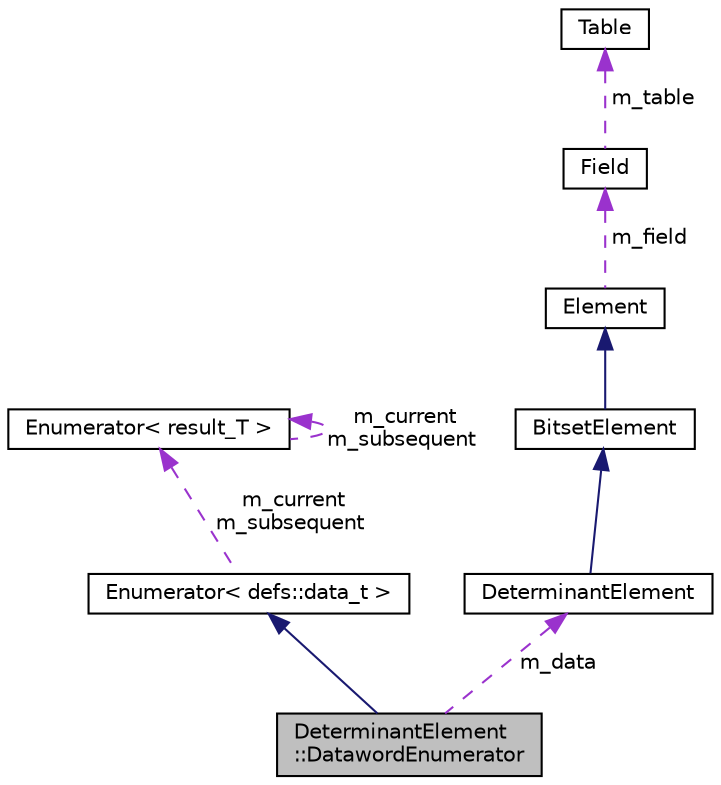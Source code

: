 digraph "DeterminantElement::DatawordEnumerator"
{
  edge [fontname="Helvetica",fontsize="10",labelfontname="Helvetica",labelfontsize="10"];
  node [fontname="Helvetica",fontsize="10",shape=record];
  Node1 [label="DeterminantElement\l::DatawordEnumerator",height=0.2,width=0.4,color="black", fillcolor="grey75", style="filled", fontcolor="black"];
  Node2 -> Node1 [dir="back",color="midnightblue",fontsize="10",style="solid",fontname="Helvetica"];
  Node2 [label="Enumerator\< defs::data_t \>",height=0.2,width=0.4,color="black", fillcolor="white", style="filled",URL="$classEnumerator.html"];
  Node3 -> Node2 [dir="back",color="darkorchid3",fontsize="10",style="dashed",label=" m_current\nm_subsequent" ,fontname="Helvetica"];
  Node3 [label="Enumerator\< result_T \>",height=0.2,width=0.4,color="black", fillcolor="white", style="filled",URL="$classEnumerator.html"];
  Node3 -> Node3 [dir="back",color="darkorchid3",fontsize="10",style="dashed",label=" m_current\nm_subsequent" ,fontname="Helvetica"];
  Node4 -> Node1 [dir="back",color="darkorchid3",fontsize="10",style="dashed",label=" m_data" ,fontname="Helvetica"];
  Node4 [label="DeterminantElement",height=0.2,width=0.4,color="black", fillcolor="white", style="filled",URL="$classDeterminantElement.html"];
  Node5 -> Node4 [dir="back",color="midnightblue",fontsize="10",style="solid",fontname="Helvetica"];
  Node5 [label="BitsetElement",height=0.2,width=0.4,color="black", fillcolor="white", style="filled",URL="$classBitsetElement.html"];
  Node6 -> Node5 [dir="back",color="midnightblue",fontsize="10",style="solid",fontname="Helvetica"];
  Node6 [label="Element",height=0.2,width=0.4,color="black", fillcolor="white", style="filled",URL="$classElement.html"];
  Node7 -> Node6 [dir="back",color="darkorchid3",fontsize="10",style="dashed",label=" m_field" ,fontname="Helvetica"];
  Node7 [label="Field",height=0.2,width=0.4,color="black", fillcolor="white", style="filled",URL="$classField.html"];
  Node8 -> Node7 [dir="back",color="darkorchid3",fontsize="10",style="dashed",label=" m_table" ,fontname="Helvetica"];
  Node8 [label="Table",height=0.2,width=0.4,color="black", fillcolor="white", style="filled",URL="$classTable.html"];
}
